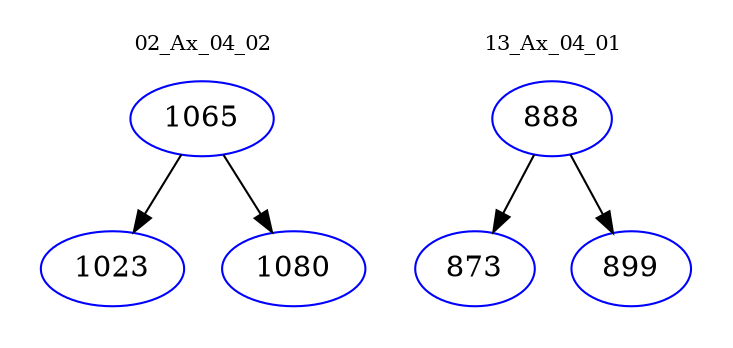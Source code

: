 digraph{
subgraph cluster_0 {
color = white
label = "02_Ax_04_02";
fontsize=10;
T0_1065 [label="1065", color="blue"]
T0_1065 -> T0_1023 [color="black"]
T0_1023 [label="1023", color="blue"]
T0_1065 -> T0_1080 [color="black"]
T0_1080 [label="1080", color="blue"]
}
subgraph cluster_1 {
color = white
label = "13_Ax_04_01";
fontsize=10;
T1_888 [label="888", color="blue"]
T1_888 -> T1_873 [color="black"]
T1_873 [label="873", color="blue"]
T1_888 -> T1_899 [color="black"]
T1_899 [label="899", color="blue"]
}
}
